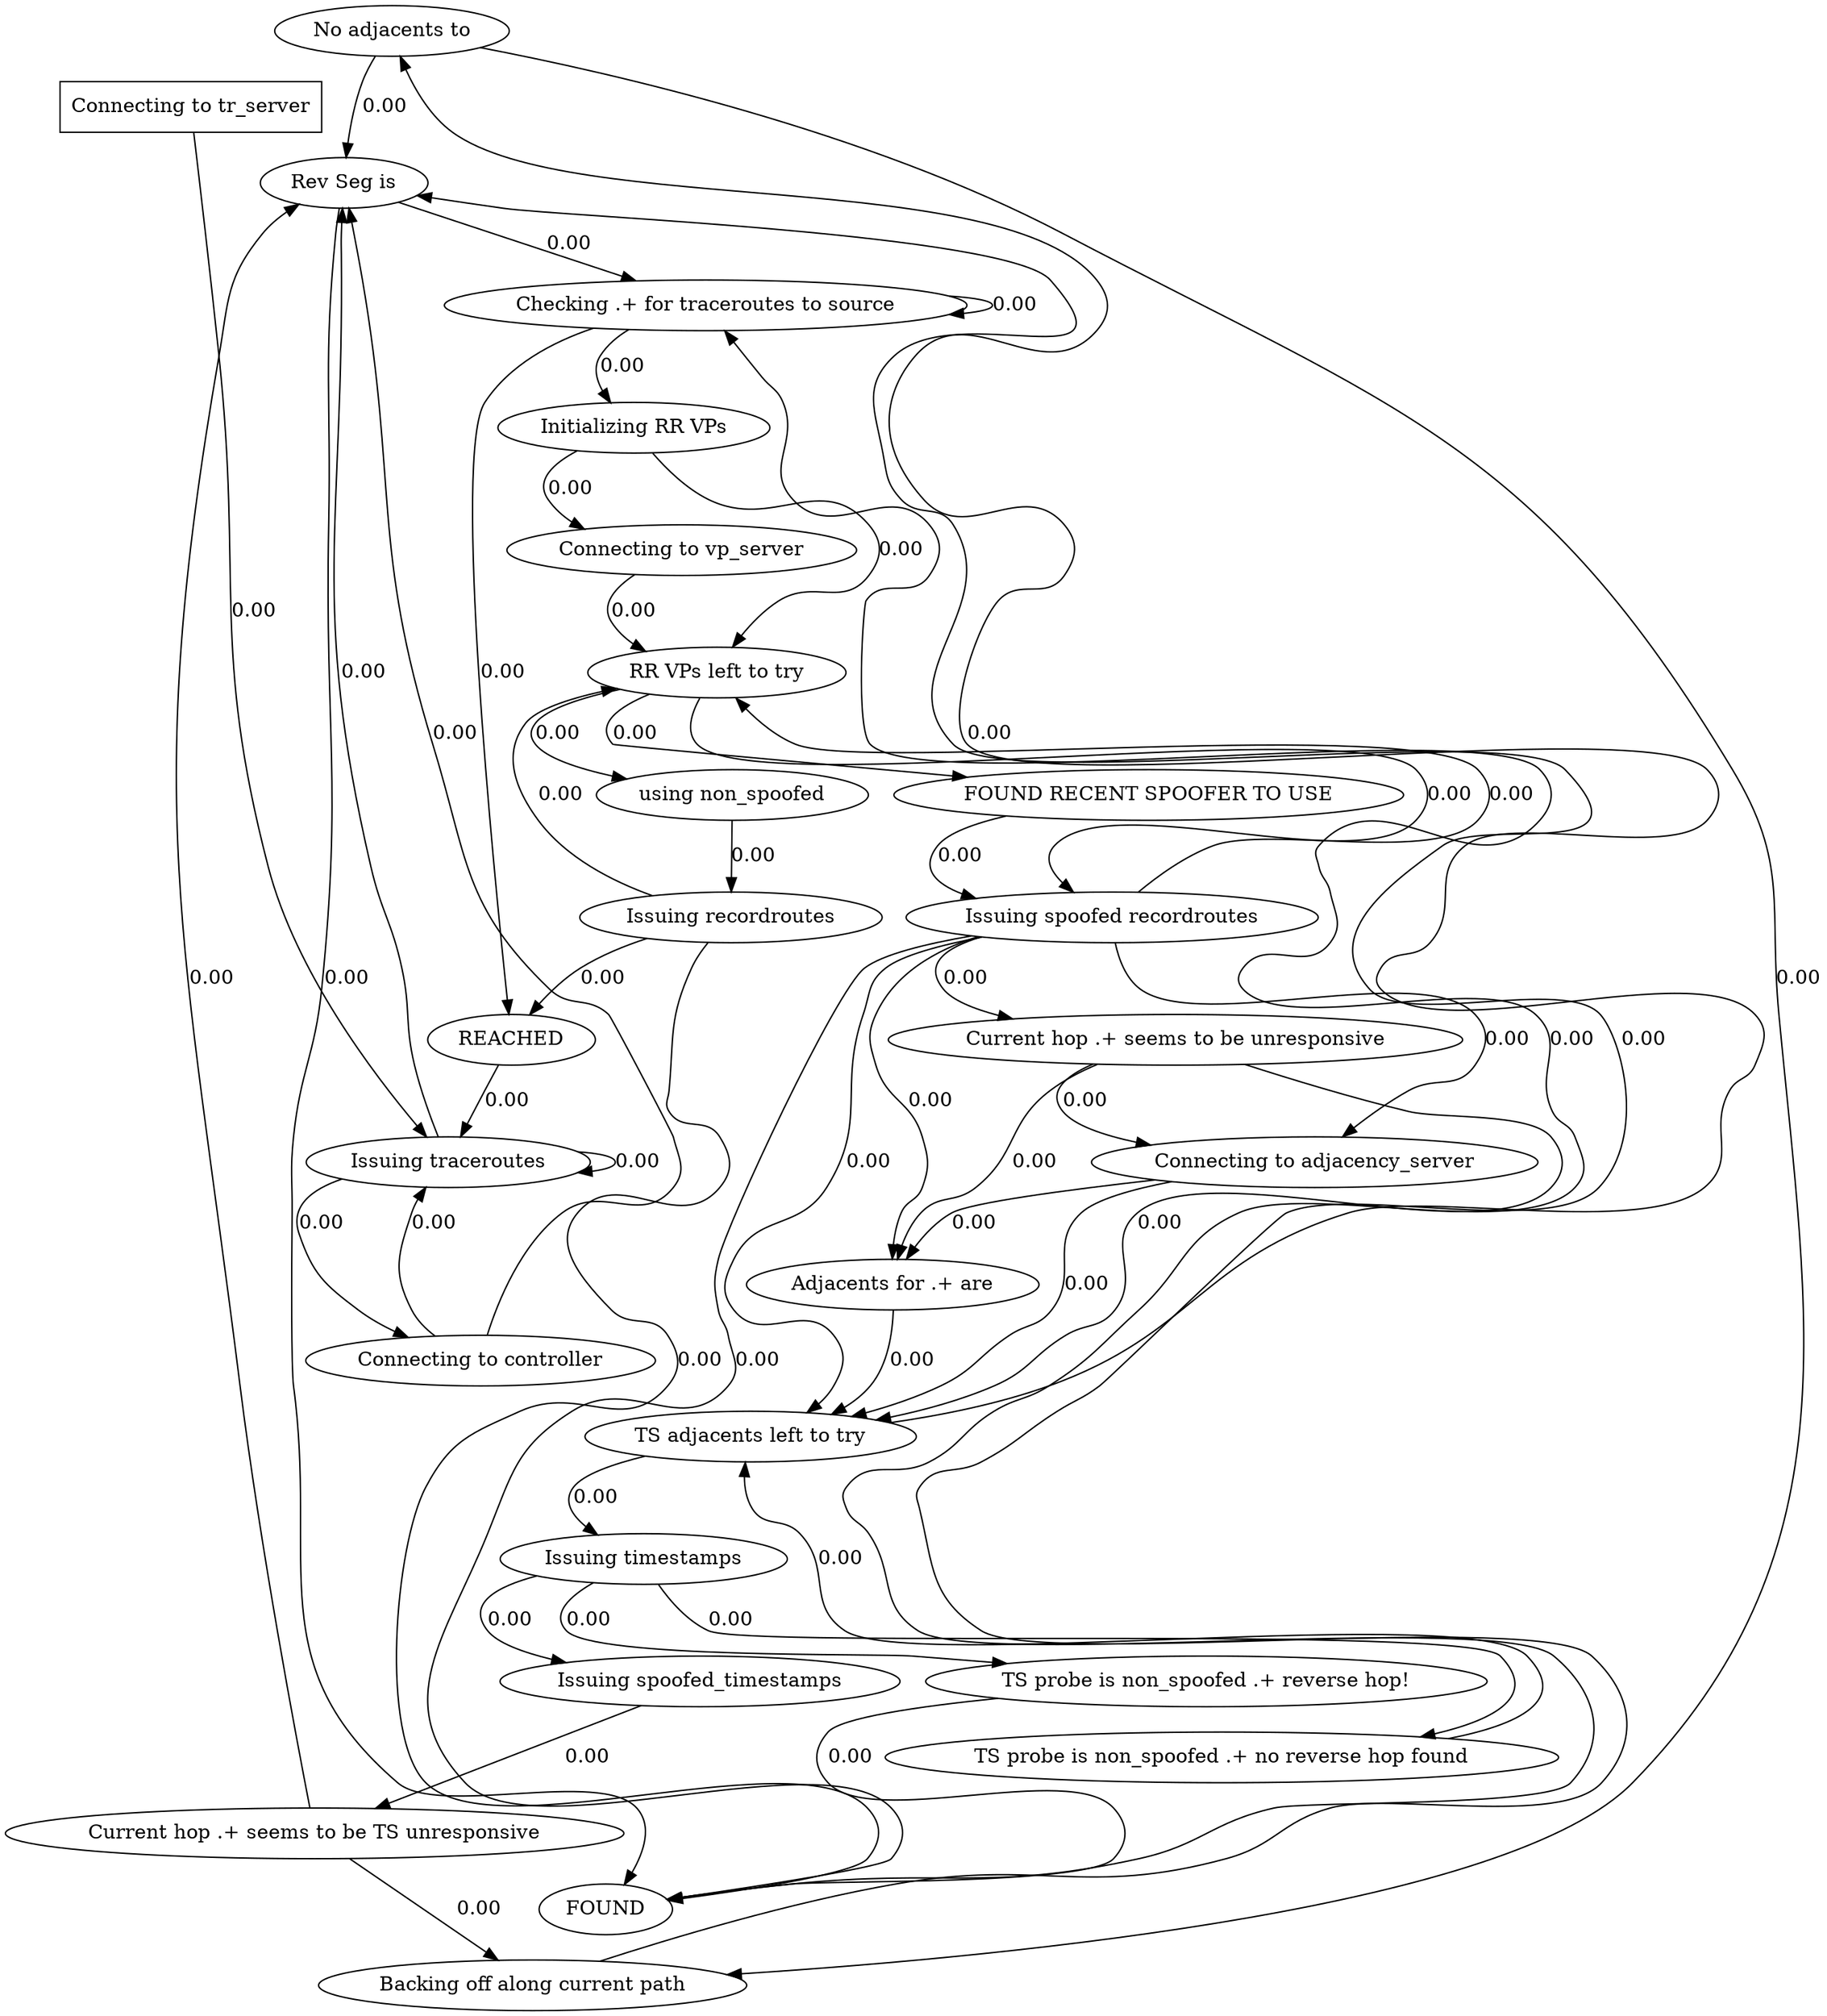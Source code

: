 digraph {
  3880791 [label="No adjacents to"];
3880791->10623141 [label="0.00", weight="0.00"];
3880791->14536088 [label="0.00", weight="0.00"];
  10623141 [label="Rev Seg is"];
10623141->2314373 [label="0.00", weight="0.00"];
10623141->81368 [label="0.00", weight="0.00"];
  5854240 [label="FOUND RECENT SPOOFER TO USE"];
5854240->31266642 [label="0.00", weight="0.00"];
  25383887 [label="using non_spoofed"];
25383887->8082967 [label="0.00", weight="0.00"];
  411133 [label="Current hop .+ seems to be unresponsive"];
411133->15956578 [label="0.00", weight="0.00"];
411133->9171948 [label="0.00", weight="0.00"];
411133->15587806 [label="0.00", weight="0.00"];
  24815969 [label="Connecting to tr_server",shape=box];
24815969->22089110 [label="0.00", weight="0.00"];
  14536088 [label="Backing off along current path"];
14536088->10623141 [label="0.00", weight="0.00"];
  15587806 [label="TS adjacents left to try"];
15587806->3880791 [label="0.00", weight="0.00"];
15587806->11373492 [label="0.00", weight="0.00"];
  31768270 [label="Issuing spoofed_timestamps"];
31768270->4435274 [label="0.00", weight="0.00"];
  9171948 [label="Connecting to adjacency_server"];
9171948->15956578 [label="0.00", weight="0.00"];
9171948->15587806 [label="0.00", weight="0.00"];
  19256680 [label="TS probe is non_spoofed .+ reverse hop!"];
19256680->81368 [label="0.00", weight="0.00"];
  8082967 [label="Issuing recordroutes"];
8082967->28243864 [label="0.00", weight="0.00"];
8082967->12116 [label="0.00", weight="0.00"];
8082967->81368 [label="0.00", weight="0.00"];
  11202659 [label="TS probe is non_spoofed .+ no reverse hop found"];
11202659->15587806 [label="0.00", weight="0.00"];
  28243864 [label="RR VPs left to try"];
28243864->31266642 [label="0.00", weight="0.00"];
28243864->25383887 [label="0.00", weight="0.00"];
28243864->5854240 [label="0.00", weight="0.00"];
  31266642 [label="Issuing spoofed recordroutes"];
31266642->28243864 [label="0.00", weight="0.00"];
31266642->81368 [label="0.00", weight="0.00"];
31266642->411133 [label="0.00", weight="0.00"];
31266642->9171948 [label="0.00", weight="0.00"];
31266642->15587806 [label="0.00", weight="0.00"];
31266642->15956578 [label="0.00", weight="0.00"];
  15956578 [label="Adjacents for .+ are"];
15956578->15587806 [label="0.00", weight="0.00"];
  22089110 [label="Issuing traceroutes"];
22089110->10623141 [label="0.00", weight="0.00"];
22089110->22089110 [label="0.00", weight="0.00"];
22089110->14085672 [label="0.00", weight="0.00"];
  81368 [label="FOUND"];
81368->2314373 [label="0.00", weight="0.00"];
  5439183 [label="Initializing RR VPs"];
5439183->28243864 [label="0.00", weight="0.00"];
5439183->15199945 [label="0.00", weight="0.00"];
  4435274 [label="Current hop .+ seems to be TS unresponsive"];
4435274->10623141 [label="0.00", weight="0.00"];
4435274->14536088 [label="0.00", weight="0.00"];
  11373492 [label="Issuing timestamps"];
11373492->31768270 [label="0.00", weight="0.00"];
11373492->11202659 [label="0.00", weight="0.00"];
11373492->19256680 [label="0.00", weight="0.00"];
  15199945 [label="Connecting to vp_server"];
15199945->28243864 [label="0.00", weight="0.00"];
  14085672 [label="Connecting to controller"];
14085672->10623141 [label="0.00", weight="0.00"];
14085672->22089110 [label="0.00", weight="0.00"];
  2314373 [label="Checking .+ for traceroutes to source"];
2314373->5439183 [label="0.00", weight="0.00"];
2314373->2314373 [label="0.00", weight="0.00"];
2314373->12116 [label="0.00", weight="0.00"];
  12116 [label="REACHED"];
12116->22089110 [label="0.00", weight="0.00"];
} // digraph
